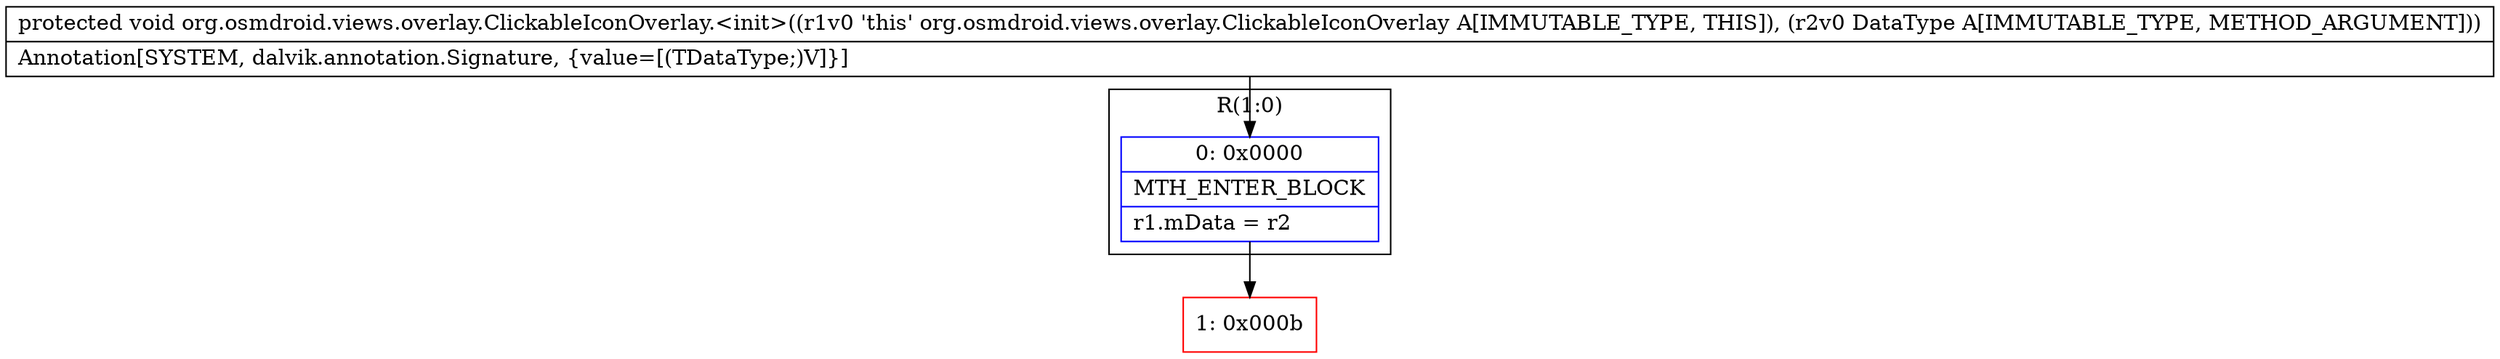 digraph "CFG fororg.osmdroid.views.overlay.ClickableIconOverlay.\<init\>(Ljava\/lang\/Object;)V" {
subgraph cluster_Region_1160616787 {
label = "R(1:0)";
node [shape=record,color=blue];
Node_0 [shape=record,label="{0\:\ 0x0000|MTH_ENTER_BLOCK\l|r1.mData = r2\l}"];
}
Node_1 [shape=record,color=red,label="{1\:\ 0x000b}"];
MethodNode[shape=record,label="{protected void org.osmdroid.views.overlay.ClickableIconOverlay.\<init\>((r1v0 'this' org.osmdroid.views.overlay.ClickableIconOverlay A[IMMUTABLE_TYPE, THIS]), (r2v0 DataType A[IMMUTABLE_TYPE, METHOD_ARGUMENT]))  | Annotation[SYSTEM, dalvik.annotation.Signature, \{value=[(TDataType;)V]\}]\l}"];
MethodNode -> Node_0;
Node_0 -> Node_1;
}

